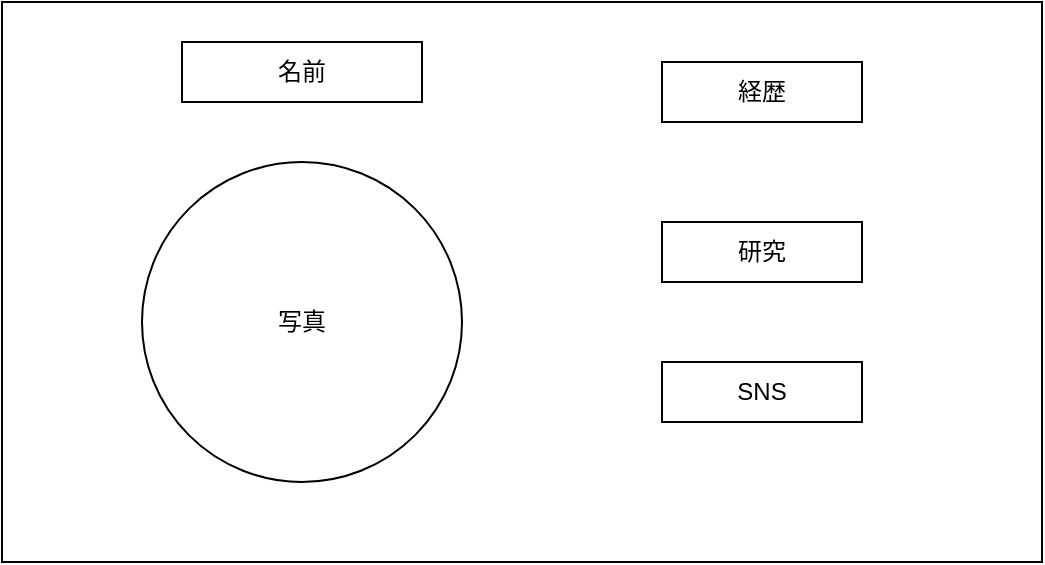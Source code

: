 <mxfile version="13.9.7" type="github">
  <diagram id="MrLP94rEc2Uisvt3uWC4" name="Page-1">
    <mxGraphModel dx="946" dy="589" grid="1" gridSize="10" guides="1" tooltips="1" connect="1" arrows="1" fold="1" page="1" pageScale="1" pageWidth="827" pageHeight="1169" math="0" shadow="0">
      <root>
        <mxCell id="0" />
        <mxCell id="1" parent="0" />
        <mxCell id="6DCV4Yj6SbconfikSTmA-2" value="" style="rounded=0;whiteSpace=wrap;html=1;" vertex="1" parent="1">
          <mxGeometry x="120" y="120" width="520" height="280" as="geometry" />
        </mxCell>
        <mxCell id="6DCV4Yj6SbconfikSTmA-3" value="名前" style="rounded=0;whiteSpace=wrap;html=1;" vertex="1" parent="1">
          <mxGeometry x="210" y="140" width="120" height="30" as="geometry" />
        </mxCell>
        <mxCell id="6DCV4Yj6SbconfikSTmA-4" value="写真" style="ellipse;whiteSpace=wrap;html=1;aspect=fixed;" vertex="1" parent="1">
          <mxGeometry x="190" y="200" width="160" height="160" as="geometry" />
        </mxCell>
        <mxCell id="6DCV4Yj6SbconfikSTmA-6" value="経歴" style="rounded=0;whiteSpace=wrap;html=1;" vertex="1" parent="1">
          <mxGeometry x="450" y="150" width="100" height="30" as="geometry" />
        </mxCell>
        <mxCell id="6DCV4Yj6SbconfikSTmA-7" value="研究" style="rounded=0;whiteSpace=wrap;html=1;" vertex="1" parent="1">
          <mxGeometry x="450" y="230" width="100" height="30" as="geometry" />
        </mxCell>
        <mxCell id="6DCV4Yj6SbconfikSTmA-8" value="SNS" style="rounded=0;whiteSpace=wrap;html=1;" vertex="1" parent="1">
          <mxGeometry x="450" y="300" width="100" height="30" as="geometry" />
        </mxCell>
      </root>
    </mxGraphModel>
  </diagram>
</mxfile>
